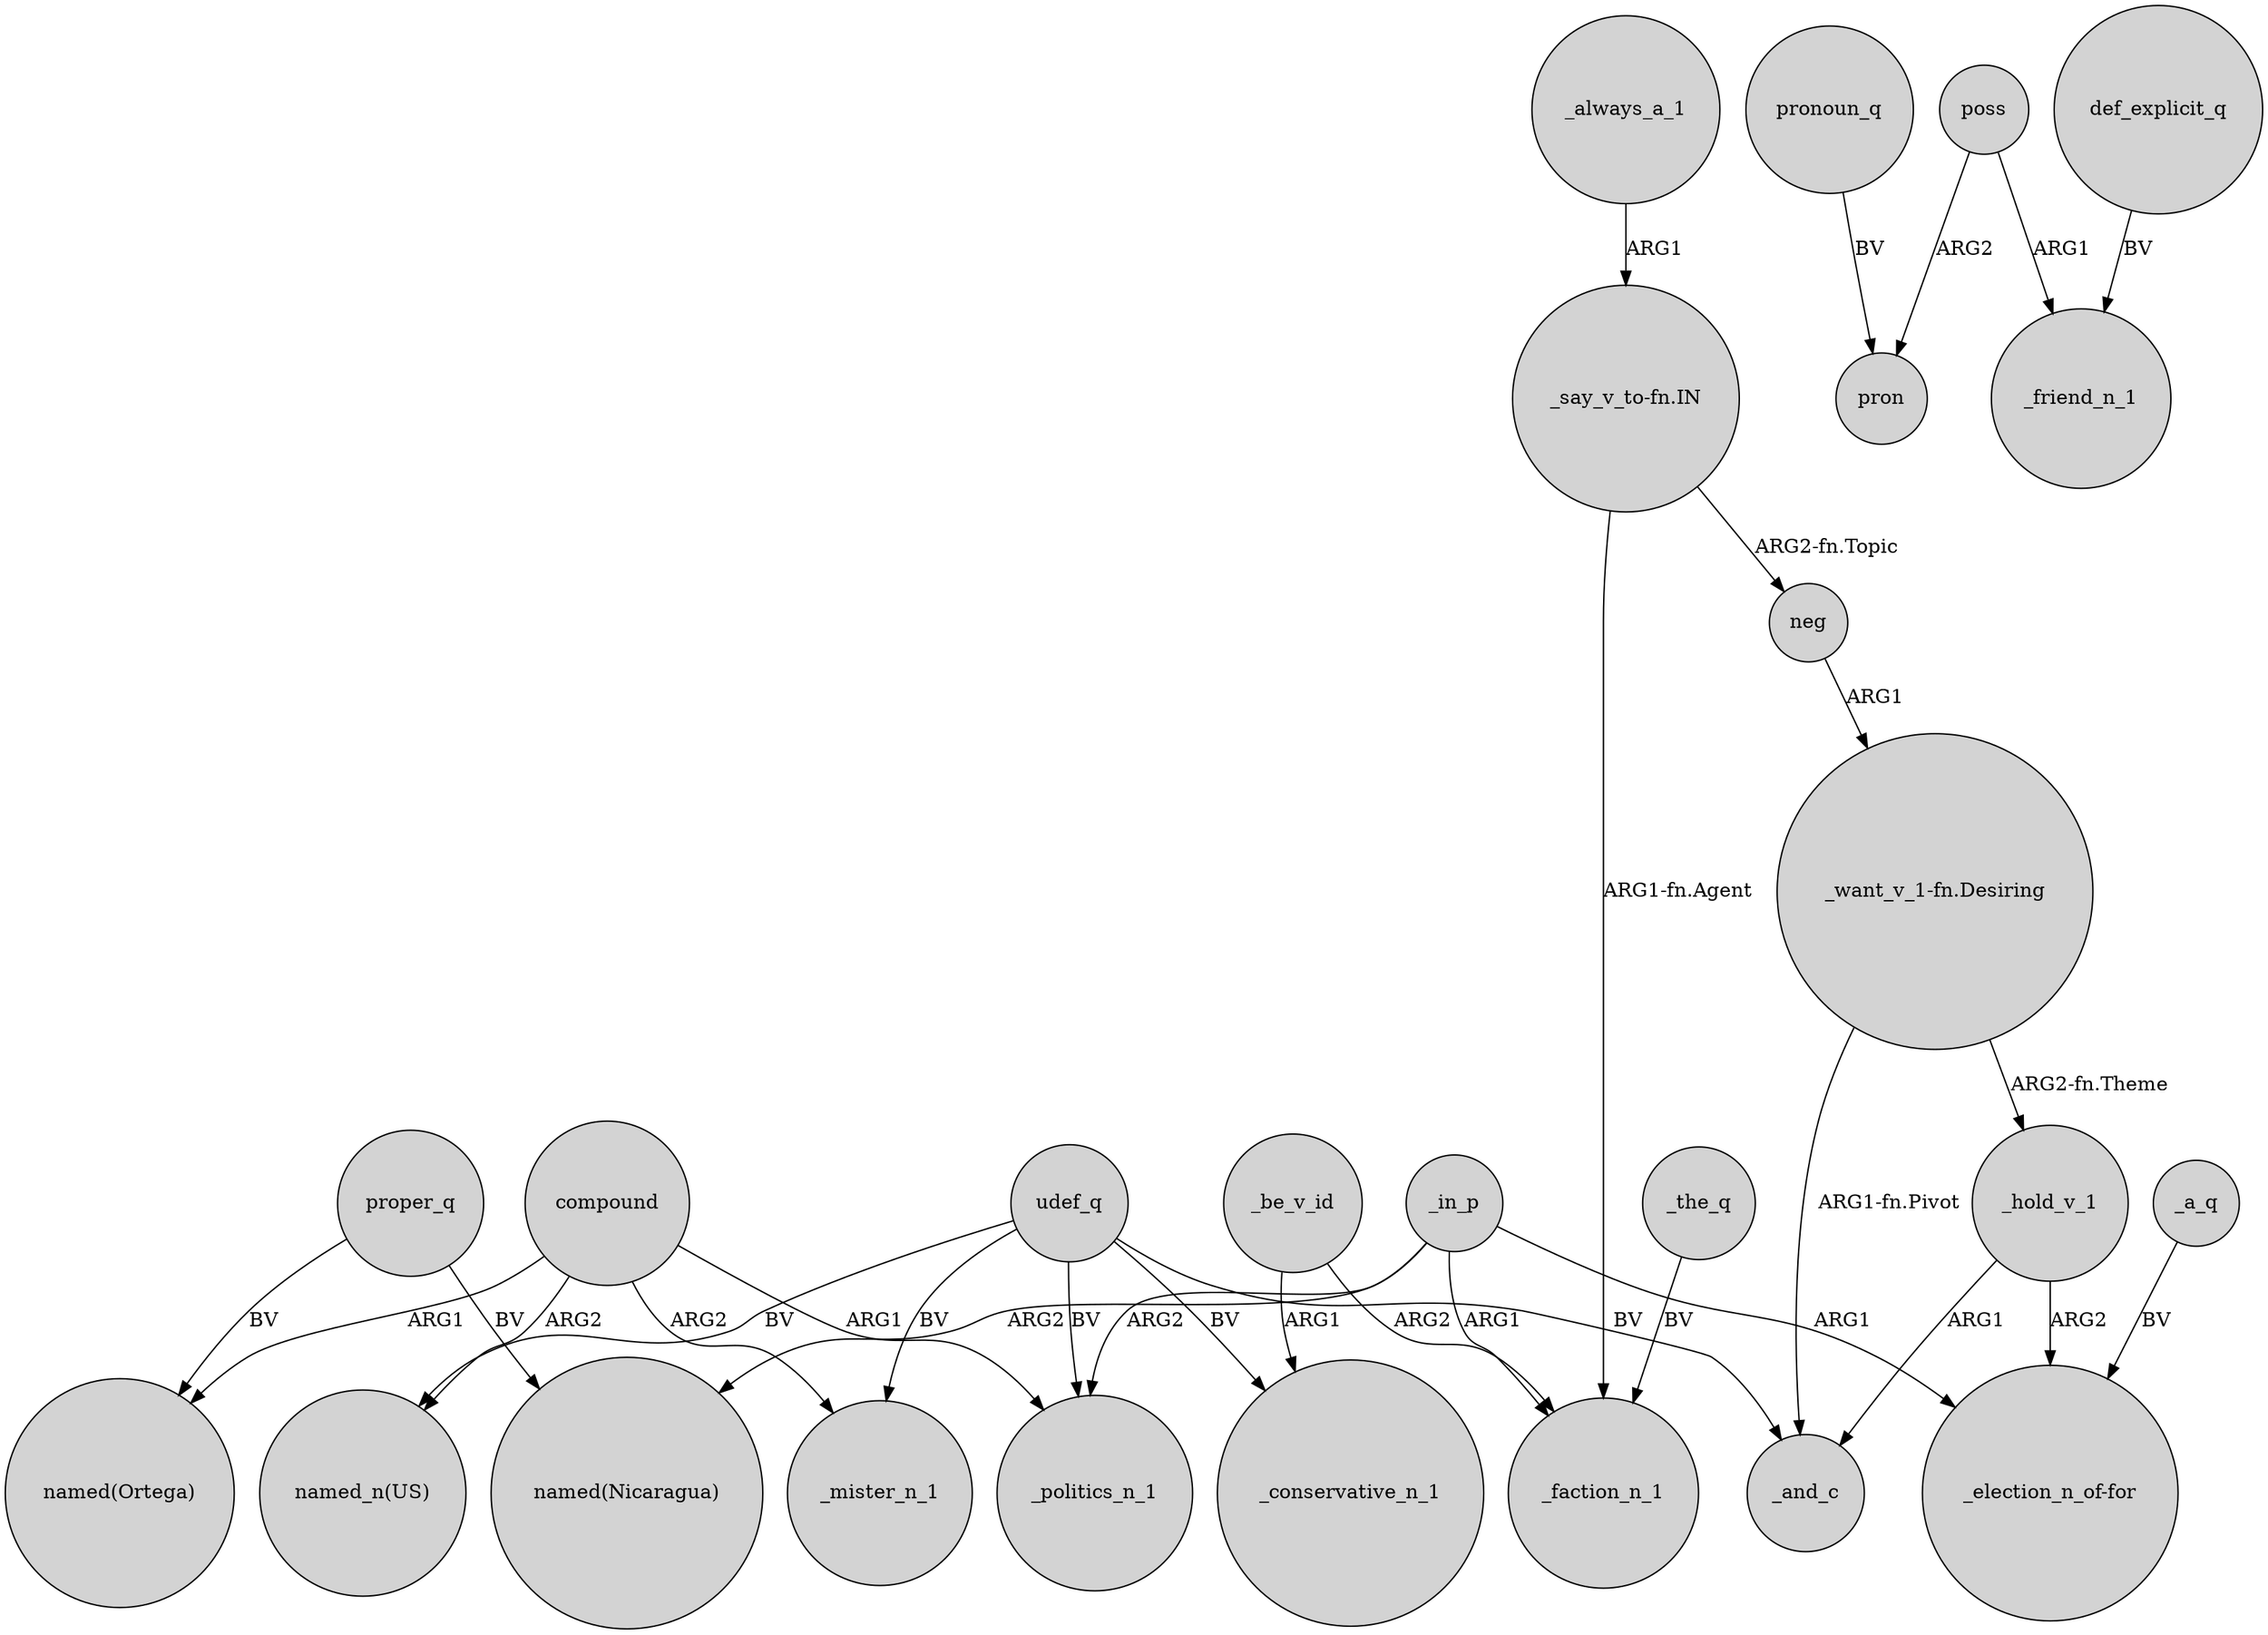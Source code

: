 digraph {
	node [shape=circle style=filled]
	_in_p -> "named(Nicaragua)" [label=ARG2]
	udef_q -> "named_n(US)" [label=BV]
	_always_a_1 -> "_say_v_to-fn.IN" [label=ARG1]
	poss -> pron [label=ARG2]
	"_say_v_to-fn.IN" -> _faction_n_1 [label="ARG1-fn.Agent"]
	proper_q -> "named(Ortega)" [label=BV]
	compound -> _mister_n_1 [label=ARG2]
	_hold_v_1 -> "_election_n_of-for" [label=ARG2]
	compound -> _politics_n_1 [label=ARG1]
	udef_q -> _mister_n_1 [label=BV]
	_in_p -> "_election_n_of-for" [label=ARG1]
	_the_q -> _faction_n_1 [label=BV]
	poss -> _friend_n_1 [label=ARG1]
	_be_v_id -> _faction_n_1 [label=ARG2]
	udef_q -> _politics_n_1 [label=BV]
	compound -> "named_n(US)" [label=ARG2]
	udef_q -> _conservative_n_1 [label=BV]
	pronoun_q -> pron [label=BV]
	_a_q -> "_election_n_of-for" [label=BV]
	_in_p -> _politics_n_1 [label=ARG2]
	proper_q -> "named(Nicaragua)" [label=BV]
	"_want_v_1-fn.Desiring" -> _hold_v_1 [label="ARG2-fn.Theme"]
	"_say_v_to-fn.IN" -> neg [label="ARG2-fn.Topic"]
	"_want_v_1-fn.Desiring" -> _and_c [label="ARG1-fn.Pivot"]
	_hold_v_1 -> _and_c [label=ARG1]
	udef_q -> _and_c [label=BV]
	_be_v_id -> _conservative_n_1 [label=ARG1]
	def_explicit_q -> _friend_n_1 [label=BV]
	neg -> "_want_v_1-fn.Desiring" [label=ARG1]
	compound -> "named(Ortega)" [label=ARG1]
	_in_p -> _faction_n_1 [label=ARG1]
}
